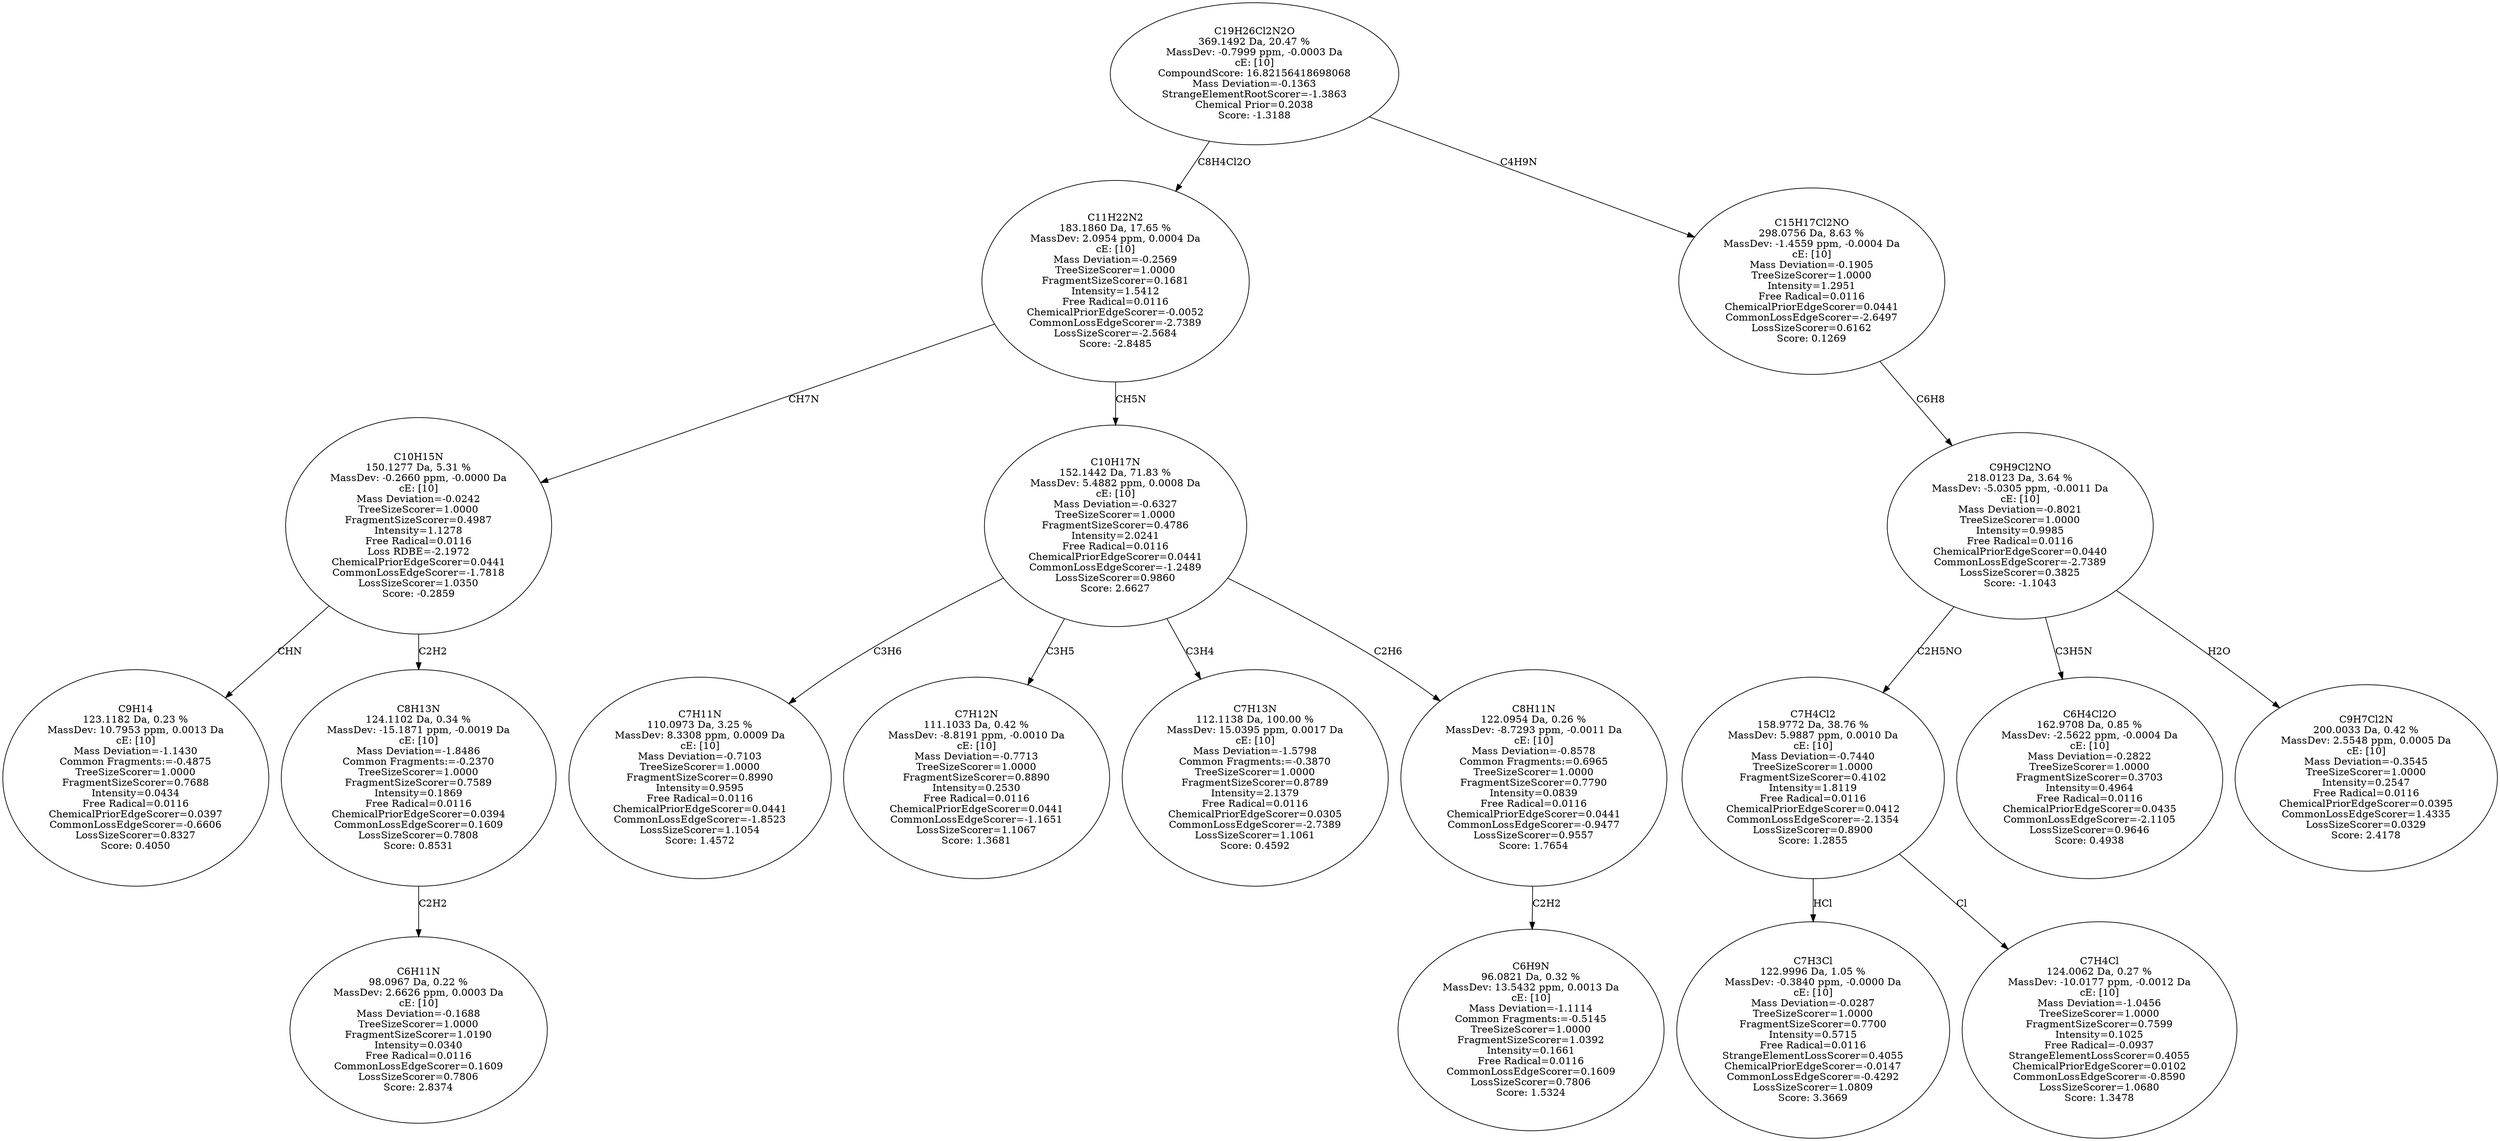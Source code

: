 strict digraph {
v1 [label="C9H14\n123.1182 Da, 0.23 %\nMassDev: 10.7953 ppm, 0.0013 Da\ncE: [10]\nMass Deviation=-1.1430\nCommon Fragments:=-0.4875\nTreeSizeScorer=1.0000\nFragmentSizeScorer=0.7688\nIntensity=0.0434\nFree Radical=0.0116\nChemicalPriorEdgeScorer=0.0397\nCommonLossEdgeScorer=-0.6606\nLossSizeScorer=0.8327\nScore: 0.4050"];
v2 [label="C6H11N\n98.0967 Da, 0.22 %\nMassDev: 2.6626 ppm, 0.0003 Da\ncE: [10]\nMass Deviation=-0.1688\nTreeSizeScorer=1.0000\nFragmentSizeScorer=1.0190\nIntensity=0.0340\nFree Radical=0.0116\nCommonLossEdgeScorer=0.1609\nLossSizeScorer=0.7806\nScore: 2.8374"];
v3 [label="C8H13N\n124.1102 Da, 0.34 %\nMassDev: -15.1871 ppm, -0.0019 Da\ncE: [10]\nMass Deviation=-1.8486\nCommon Fragments:=-0.2370\nTreeSizeScorer=1.0000\nFragmentSizeScorer=0.7589\nIntensity=0.1869\nFree Radical=0.0116\nChemicalPriorEdgeScorer=0.0394\nCommonLossEdgeScorer=0.1609\nLossSizeScorer=0.7808\nScore: 0.8531"];
v4 [label="C10H15N\n150.1277 Da, 5.31 %\nMassDev: -0.2660 ppm, -0.0000 Da\ncE: [10]\nMass Deviation=-0.0242\nTreeSizeScorer=1.0000\nFragmentSizeScorer=0.4987\nIntensity=1.1278\nFree Radical=0.0116\nLoss RDBE=-2.1972\nChemicalPriorEdgeScorer=0.0441\nCommonLossEdgeScorer=-1.7818\nLossSizeScorer=1.0350\nScore: -0.2859"];
v5 [label="C7H11N\n110.0973 Da, 3.25 %\nMassDev: 8.3308 ppm, 0.0009 Da\ncE: [10]\nMass Deviation=-0.7103\nTreeSizeScorer=1.0000\nFragmentSizeScorer=0.8990\nIntensity=0.9595\nFree Radical=0.0116\nChemicalPriorEdgeScorer=0.0441\nCommonLossEdgeScorer=-1.8523\nLossSizeScorer=1.1054\nScore: 1.4572"];
v6 [label="C7H12N\n111.1033 Da, 0.42 %\nMassDev: -8.8191 ppm, -0.0010 Da\ncE: [10]\nMass Deviation=-0.7713\nTreeSizeScorer=1.0000\nFragmentSizeScorer=0.8890\nIntensity=0.2530\nFree Radical=0.0116\nChemicalPriorEdgeScorer=0.0441\nCommonLossEdgeScorer=-1.1651\nLossSizeScorer=1.1067\nScore: 1.3681"];
v7 [label="C7H13N\n112.1138 Da, 100.00 %\nMassDev: 15.0395 ppm, 0.0017 Da\ncE: [10]\nMass Deviation=-1.5798\nCommon Fragments:=-0.3870\nTreeSizeScorer=1.0000\nFragmentSizeScorer=0.8789\nIntensity=2.1379\nFree Radical=0.0116\nChemicalPriorEdgeScorer=0.0305\nCommonLossEdgeScorer=-2.7389\nLossSizeScorer=1.1061\nScore: 0.4592"];
v8 [label="C6H9N\n96.0821 Da, 0.32 %\nMassDev: 13.5432 ppm, 0.0013 Da\ncE: [10]\nMass Deviation=-1.1114\nCommon Fragments:=-0.5145\nTreeSizeScorer=1.0000\nFragmentSizeScorer=1.0392\nIntensity=0.1661\nFree Radical=0.0116\nCommonLossEdgeScorer=0.1609\nLossSizeScorer=0.7806\nScore: 1.5324"];
v9 [label="C8H11N\n122.0954 Da, 0.26 %\nMassDev: -8.7293 ppm, -0.0011 Da\ncE: [10]\nMass Deviation=-0.8578\nCommon Fragments:=0.6965\nTreeSizeScorer=1.0000\nFragmentSizeScorer=0.7790\nIntensity=0.0839\nFree Radical=0.0116\nChemicalPriorEdgeScorer=0.0441\nCommonLossEdgeScorer=-0.9477\nLossSizeScorer=0.9557\nScore: 1.7654"];
v10 [label="C10H17N\n152.1442 Da, 71.83 %\nMassDev: 5.4882 ppm, 0.0008 Da\ncE: [10]\nMass Deviation=-0.6327\nTreeSizeScorer=1.0000\nFragmentSizeScorer=0.4786\nIntensity=2.0241\nFree Radical=0.0116\nChemicalPriorEdgeScorer=0.0441\nCommonLossEdgeScorer=-1.2489\nLossSizeScorer=0.9860\nScore: 2.6627"];
v11 [label="C11H22N2\n183.1860 Da, 17.65 %\nMassDev: 2.0954 ppm, 0.0004 Da\ncE: [10]\nMass Deviation=-0.2569\nTreeSizeScorer=1.0000\nFragmentSizeScorer=0.1681\nIntensity=1.5412\nFree Radical=0.0116\nChemicalPriorEdgeScorer=-0.0052\nCommonLossEdgeScorer=-2.7389\nLossSizeScorer=-2.5684\nScore: -2.8485"];
v12 [label="C7H3Cl\n122.9996 Da, 1.05 %\nMassDev: -0.3840 ppm, -0.0000 Da\ncE: [10]\nMass Deviation=-0.0287\nTreeSizeScorer=1.0000\nFragmentSizeScorer=0.7700\nIntensity=0.5715\nFree Radical=0.0116\nStrangeElementLossScorer=0.4055\nChemicalPriorEdgeScorer=-0.0147\nCommonLossEdgeScorer=-0.4292\nLossSizeScorer=1.0809\nScore: 3.3669"];
v13 [label="C7H4Cl\n124.0062 Da, 0.27 %\nMassDev: -10.0177 ppm, -0.0012 Da\ncE: [10]\nMass Deviation=-1.0456\nTreeSizeScorer=1.0000\nFragmentSizeScorer=0.7599\nIntensity=0.1025\nFree Radical=-0.0937\nStrangeElementLossScorer=0.4055\nChemicalPriorEdgeScorer=0.0102\nCommonLossEdgeScorer=-0.8590\nLossSizeScorer=1.0680\nScore: 1.3478"];
v14 [label="C7H4Cl2\n158.9772 Da, 38.76 %\nMassDev: 5.9887 ppm, 0.0010 Da\ncE: [10]\nMass Deviation=-0.7440\nTreeSizeScorer=1.0000\nFragmentSizeScorer=0.4102\nIntensity=1.8119\nFree Radical=0.0116\nChemicalPriorEdgeScorer=0.0412\nCommonLossEdgeScorer=-2.1354\nLossSizeScorer=0.8900\nScore: 1.2855"];
v15 [label="C6H4Cl2O\n162.9708 Da, 0.85 %\nMassDev: -2.5622 ppm, -0.0004 Da\ncE: [10]\nMass Deviation=-0.2822\nTreeSizeScorer=1.0000\nFragmentSizeScorer=0.3703\nIntensity=0.4964\nFree Radical=0.0116\nChemicalPriorEdgeScorer=0.0435\nCommonLossEdgeScorer=-2.1105\nLossSizeScorer=0.9646\nScore: 0.4938"];
v16 [label="C9H7Cl2N\n200.0033 Da, 0.42 %\nMassDev: 2.5548 ppm, 0.0005 Da\ncE: [10]\nMass Deviation=-0.3545\nTreeSizeScorer=1.0000\nIntensity=0.2547\nFree Radical=0.0116\nChemicalPriorEdgeScorer=0.0395\nCommonLossEdgeScorer=1.4335\nLossSizeScorer=0.0329\nScore: 2.4178"];
v17 [label="C9H9Cl2NO\n218.0123 Da, 3.64 %\nMassDev: -5.0305 ppm, -0.0011 Da\ncE: [10]\nMass Deviation=-0.8021\nTreeSizeScorer=1.0000\nIntensity=0.9985\nFree Radical=0.0116\nChemicalPriorEdgeScorer=0.0440\nCommonLossEdgeScorer=-2.7389\nLossSizeScorer=0.3825\nScore: -1.1043"];
v18 [label="C15H17Cl2NO\n298.0756 Da, 8.63 %\nMassDev: -1.4559 ppm, -0.0004 Da\ncE: [10]\nMass Deviation=-0.1905\nTreeSizeScorer=1.0000\nIntensity=1.2951\nFree Radical=0.0116\nChemicalPriorEdgeScorer=0.0441\nCommonLossEdgeScorer=-2.6497\nLossSizeScorer=0.6162\nScore: 0.1269"];
v19 [label="C19H26Cl2N2O\n369.1492 Da, 20.47 %\nMassDev: -0.7999 ppm, -0.0003 Da\ncE: [10]\nCompoundScore: 16.82156418698068\nMass Deviation=-0.1363\nStrangeElementRootScorer=-1.3863\nChemical Prior=0.2038\nScore: -1.3188"];
v4 -> v1 [label="CHN"];
v3 -> v2 [label="C2H2"];
v4 -> v3 [label="C2H2"];
v11 -> v4 [label="CH7N"];
v10 -> v5 [label="C3H6"];
v10 -> v6 [label="C3H5"];
v10 -> v7 [label="C3H4"];
v9 -> v8 [label="C2H2"];
v10 -> v9 [label="C2H6"];
v11 -> v10 [label="CH5N"];
v19 -> v11 [label="C8H4Cl2O"];
v14 -> v12 [label="HCl"];
v14 -> v13 [label="Cl"];
v17 -> v14 [label="C2H5NO"];
v17 -> v15 [label="C3H5N"];
v17 -> v16 [label="H2O"];
v18 -> v17 [label="C6H8"];
v19 -> v18 [label="C4H9N"];
}